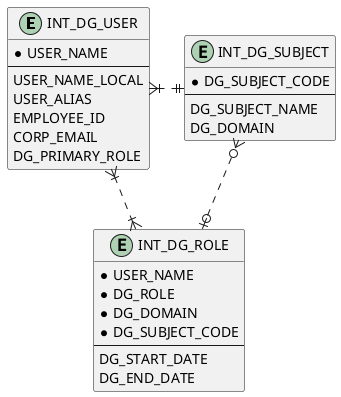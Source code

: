 @startuml


entity INT_DG_USER{
    *USER_NAME
    --
    USER_NAME_LOCAL
    USER_ALIAS
    EMPLOYEE_ID
    CORP_EMAIL
    DG_PRIMARY_ROLE
}

entity INT_DG_SUBJECT{
* DG_SUBJECT_CODE
--
DG_SUBJECT_NAME
DG_DOMAIN
}

entity INT_DG_ROLE{
    *USER_NAME
    *DG_ROLE
    *DG_DOMAIN
    *DG_SUBJECT_CODE
    --
    DG_START_DATE
    DG_END_DATE
}

INT_DG_USER}|.right.|| INT_DG_SUBJECT 
INT_DG_USER}|..|{ INT_DG_ROLE
INT_DG_SUBJECT}o..o| INT_DG_ROLE

@enduml